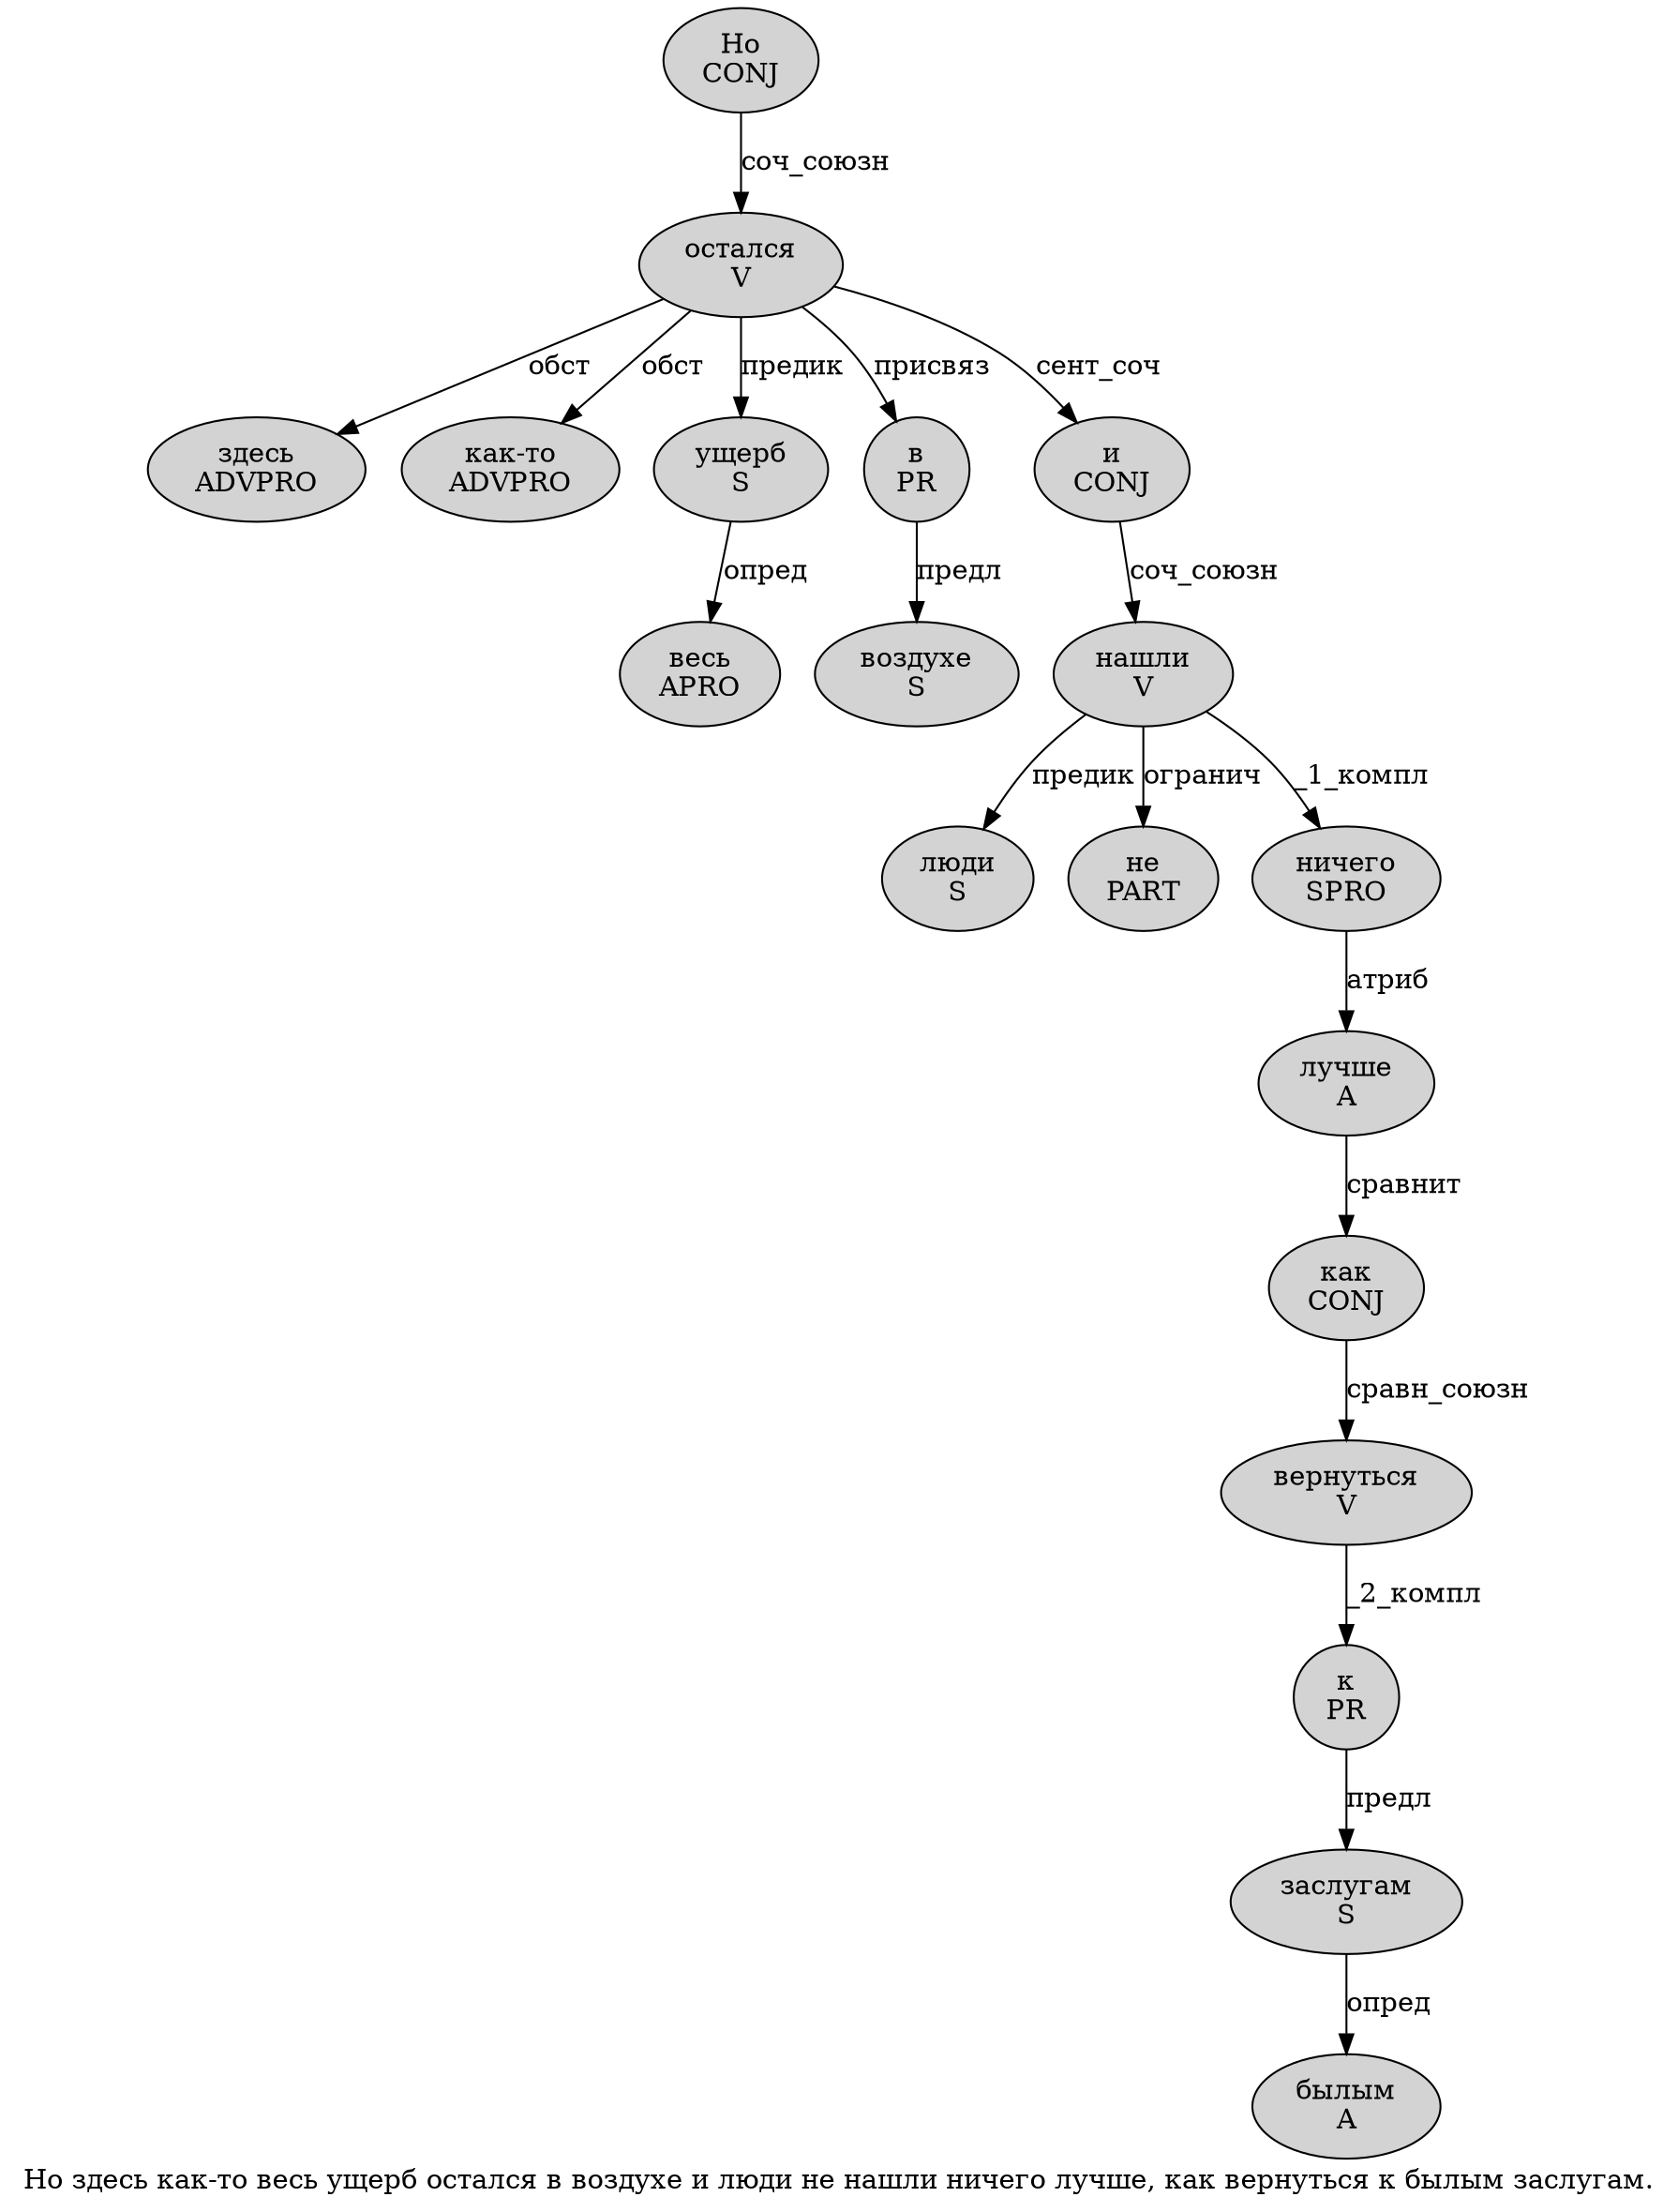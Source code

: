 digraph SENTENCE_2739 {
	graph [label="Но здесь как-то весь ущерб остался в воздухе и люди не нашли ничего лучше, как вернуться к былым заслугам."]
	node [style=filled]
		0 [label="Но
CONJ" color="" fillcolor=lightgray penwidth=1 shape=ellipse]
		1 [label="здесь
ADVPRO" color="" fillcolor=lightgray penwidth=1 shape=ellipse]
		2 [label="как-то
ADVPRO" color="" fillcolor=lightgray penwidth=1 shape=ellipse]
		3 [label="весь
APRO" color="" fillcolor=lightgray penwidth=1 shape=ellipse]
		4 [label="ущерб
S" color="" fillcolor=lightgray penwidth=1 shape=ellipse]
		5 [label="остался
V" color="" fillcolor=lightgray penwidth=1 shape=ellipse]
		6 [label="в
PR" color="" fillcolor=lightgray penwidth=1 shape=ellipse]
		7 [label="воздухе
S" color="" fillcolor=lightgray penwidth=1 shape=ellipse]
		8 [label="и
CONJ" color="" fillcolor=lightgray penwidth=1 shape=ellipse]
		9 [label="люди
S" color="" fillcolor=lightgray penwidth=1 shape=ellipse]
		10 [label="не
PART" color="" fillcolor=lightgray penwidth=1 shape=ellipse]
		11 [label="нашли
V" color="" fillcolor=lightgray penwidth=1 shape=ellipse]
		12 [label="ничего
SPRO" color="" fillcolor=lightgray penwidth=1 shape=ellipse]
		13 [label="лучше
A" color="" fillcolor=lightgray penwidth=1 shape=ellipse]
		15 [label="как
CONJ" color="" fillcolor=lightgray penwidth=1 shape=ellipse]
		16 [label="вернуться
V" color="" fillcolor=lightgray penwidth=1 shape=ellipse]
		17 [label="к
PR" color="" fillcolor=lightgray penwidth=1 shape=ellipse]
		18 [label="былым
A" color="" fillcolor=lightgray penwidth=1 shape=ellipse]
		19 [label="заслугам
S" color="" fillcolor=lightgray penwidth=1 shape=ellipse]
			6 -> 7 [label="предл"]
			5 -> 1 [label="обст"]
			5 -> 2 [label="обст"]
			5 -> 4 [label="предик"]
			5 -> 6 [label="присвяз"]
			5 -> 8 [label="сент_соч"]
			13 -> 15 [label="сравнит"]
			16 -> 17 [label="_2_компл"]
			4 -> 3 [label="опред"]
			15 -> 16 [label="сравн_союзн"]
			0 -> 5 [label="соч_союзн"]
			11 -> 9 [label="предик"]
			11 -> 10 [label="огранич"]
			11 -> 12 [label="_1_компл"]
			19 -> 18 [label="опред"]
			17 -> 19 [label="предл"]
			8 -> 11 [label="соч_союзн"]
			12 -> 13 [label="атриб"]
}